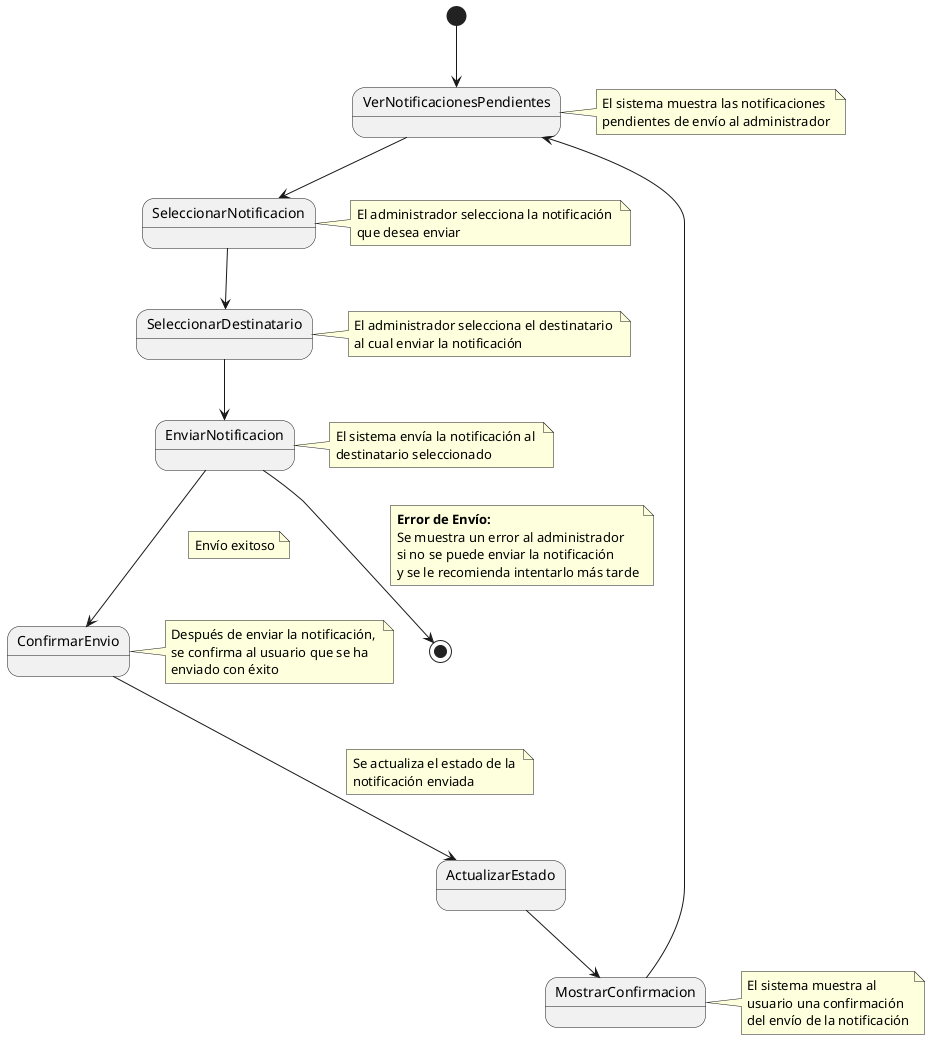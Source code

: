 @startuml

[*] --> VerNotificacionesPendientes
note right of VerNotificacionesPendientes
 El sistema muestra las notificaciones 
 pendientes de envío al administrador
end note

VerNotificacionesPendientes --> SeleccionarNotificacion
note right of SeleccionarNotificacion
 El administrador selecciona la notificación 
 que desea enviar
end note

SeleccionarNotificacion --> SeleccionarDestinatario
note right of SeleccionarDestinatario
 El administrador selecciona el destinatario 
 al cual enviar la notificación
end note

SeleccionarDestinatario --> EnviarNotificacion
note right of EnviarNotificacion
 El sistema envía la notificación al 
 destinatario seleccionado
end note

EnviarNotificacion --> ConfirmarEnvio
note on link
Envío exitoso
end note
note right of ConfirmarEnvio
 Después de enviar la notificación, 
 se confirma al usuario que se ha 
 enviado con éxito
end note

EnviarNotificacion --> [*]
note on link
**Error de Envío:**
Se muestra un error al administrador 
si no se puede enviar la notificación
y se le recomienda intentarlo más tarde
end note

ConfirmarEnvio ---> ActualizarEstado
note  on  link
Se actualiza el estado de la 
notificación enviada
end note

ActualizarEstado --> MostrarConfirmacion
note right of MostrarConfirmacion
El sistema muestra al 
usuario una confirmación 
del envío de la notificación
end note

MostrarConfirmacion --> VerNotificacionesPendientes
@enduml
